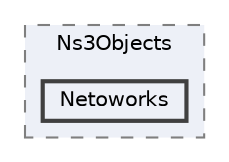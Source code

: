 digraph "E:/Project/Networking Projects/NS3-GUI/src/main/Ns3Objects/Netoworks"
{
 // LATEX_PDF_SIZE
  bgcolor="transparent";
  edge [fontname=Helvetica,fontsize=10,labelfontname=Helvetica,labelfontsize=10];
  node [fontname=Helvetica,fontsize=10,shape=box,height=0.2,width=0.4];
  compound=true
  subgraph clusterdir_620a29d5d8979678fc2e9a888cf81882 {
    graph [ bgcolor="#edf0f7", pencolor="grey50", label="Ns3Objects", fontname=Helvetica,fontsize=10 style="filled,dashed", URL="dir_620a29d5d8979678fc2e9a888cf81882.html",tooltip=""]
  dir_df59361400d6b14128aa63ee1d0a1e27 [label="Netoworks", fillcolor="#edf0f7", color="grey25", style="filled,bold", URL="dir_df59361400d6b14128aa63ee1d0a1e27.html",tooltip=""];
  }
}
